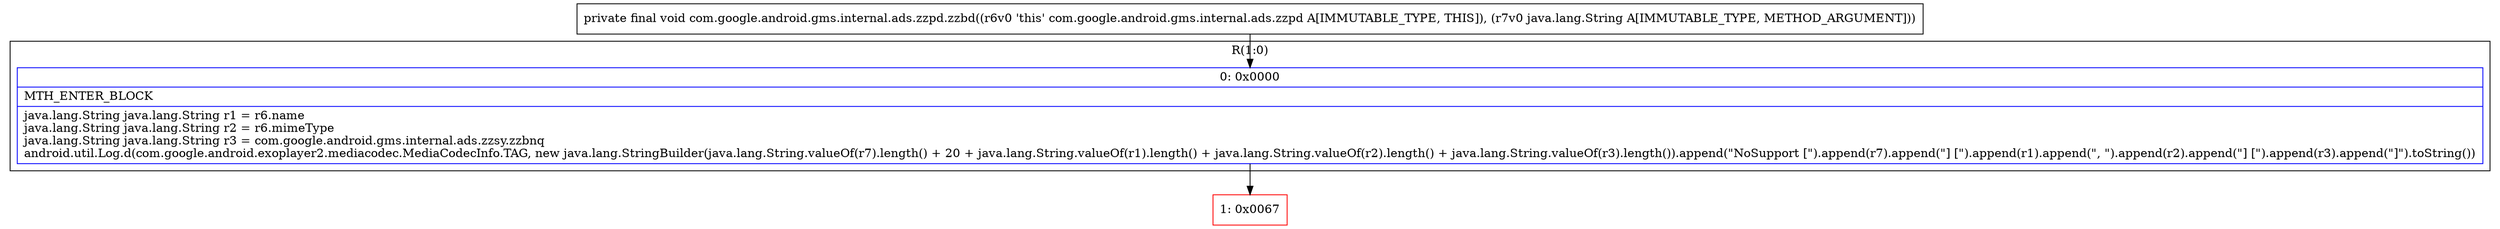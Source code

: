 digraph "CFG forcom.google.android.gms.internal.ads.zzpd.zzbd(Ljava\/lang\/String;)V" {
subgraph cluster_Region_1763497061 {
label = "R(1:0)";
node [shape=record,color=blue];
Node_0 [shape=record,label="{0\:\ 0x0000|MTH_ENTER_BLOCK\l|java.lang.String java.lang.String r1 = r6.name\ljava.lang.String java.lang.String r2 = r6.mimeType\ljava.lang.String java.lang.String r3 = com.google.android.gms.internal.ads.zzsy.zzbnq\landroid.util.Log.d(com.google.android.exoplayer2.mediacodec.MediaCodecInfo.TAG, new java.lang.StringBuilder(java.lang.String.valueOf(r7).length() + 20 + java.lang.String.valueOf(r1).length() + java.lang.String.valueOf(r2).length() + java.lang.String.valueOf(r3).length()).append(\"NoSupport [\").append(r7).append(\"] [\").append(r1).append(\", \").append(r2).append(\"] [\").append(r3).append(\"]\").toString())\l}"];
}
Node_1 [shape=record,color=red,label="{1\:\ 0x0067}"];
MethodNode[shape=record,label="{private final void com.google.android.gms.internal.ads.zzpd.zzbd((r6v0 'this' com.google.android.gms.internal.ads.zzpd A[IMMUTABLE_TYPE, THIS]), (r7v0 java.lang.String A[IMMUTABLE_TYPE, METHOD_ARGUMENT])) }"];
MethodNode -> Node_0;
Node_0 -> Node_1;
}

